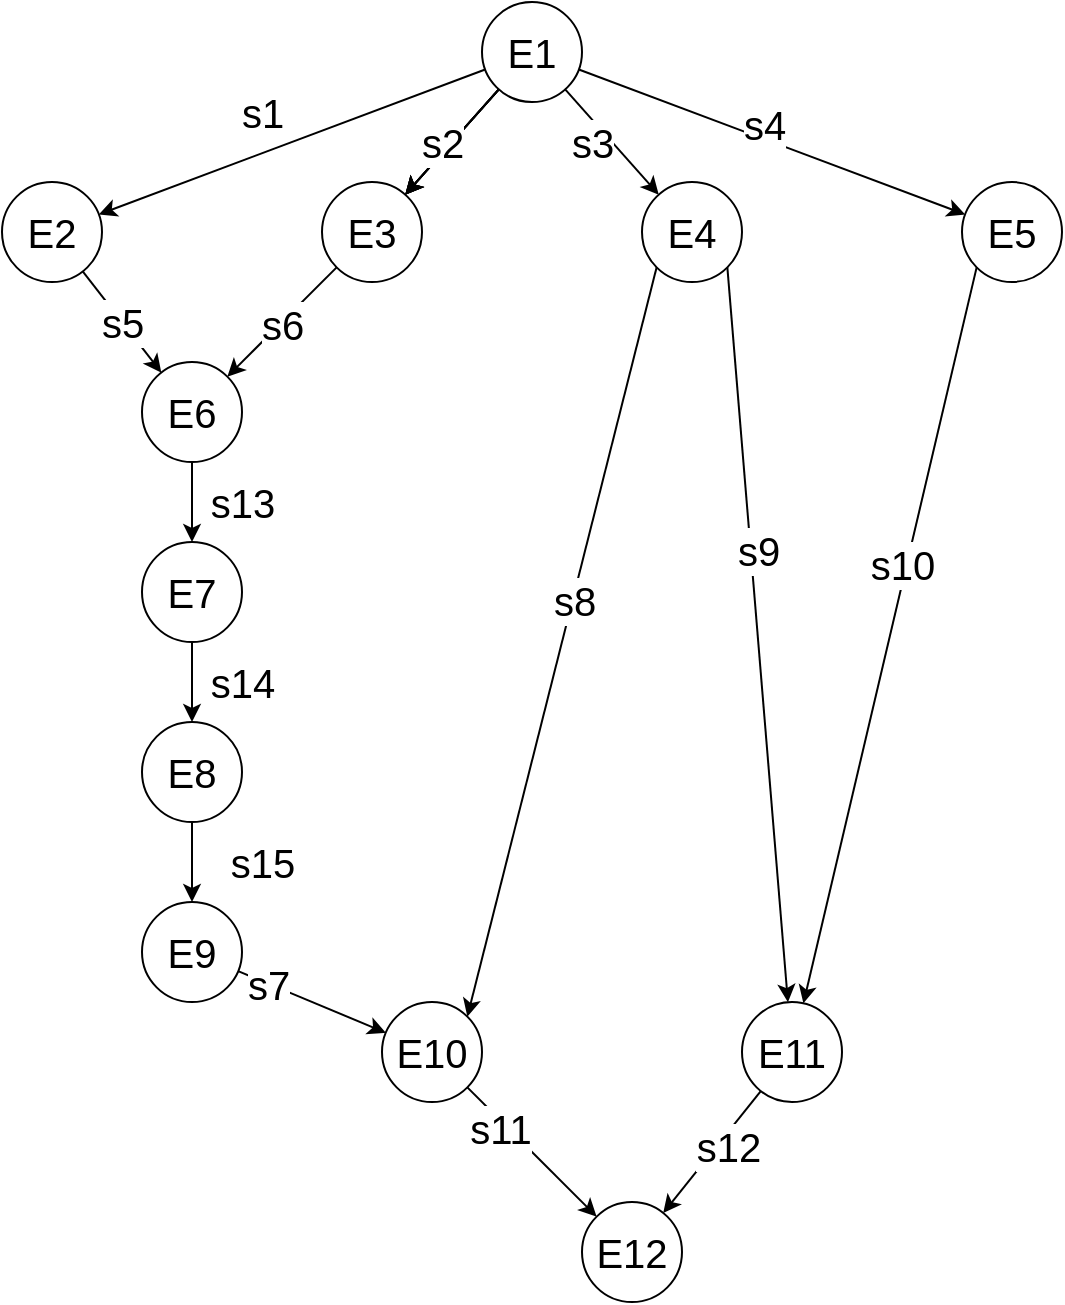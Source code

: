 <mxfile version="20.7.4" type="device"><diagram id="nWVZKbQtV7dEpfpNtyJx" name="Page-1"><mxGraphModel dx="1434" dy="786" grid="1" gridSize="10" guides="1" tooltips="1" connect="1" arrows="1" fold="1" page="1" pageScale="1" pageWidth="850" pageHeight="1100" math="0" shadow="0"><root><mxCell id="0"/><mxCell id="1" parent="0"/><mxCell id="gDa4Xpzo-ANtqCd8dcho-3" value="" style="rounded=0;orthogonalLoop=1;jettySize=auto;html=1;fontSize=20;" parent="1" source="gDa4Xpzo-ANtqCd8dcho-1" target="gDa4Xpzo-ANtqCd8dcho-2" edge="1"><mxGeometry relative="1" as="geometry"/></mxCell><mxCell id="OnBsbMmt91uyceRX6Chm-1" value="&lt;font style=&quot;font-size: 20px;&quot;&gt;s1&lt;/font&gt;" style="edgeLabel;html=1;align=center;verticalAlign=bottom;resizable=0;points=[];horizontal=1;" vertex="1" connectable="0" parent="gDa4Xpzo-ANtqCd8dcho-3"><mxGeometry x="0.385" y="3" relative="1" as="geometry"><mxPoint x="21" y="-17" as="offset"/></mxGeometry></mxCell><mxCell id="gDa4Xpzo-ANtqCd8dcho-5" value="" style="edgeStyle=none;rounded=0;orthogonalLoop=1;jettySize=auto;html=1;fontSize=20;" parent="1" source="gDa4Xpzo-ANtqCd8dcho-1" target="gDa4Xpzo-ANtqCd8dcho-4" edge="1"><mxGeometry relative="1" as="geometry"/></mxCell><mxCell id="gDa4Xpzo-ANtqCd8dcho-6" value="" style="edgeStyle=none;rounded=0;orthogonalLoop=1;jettySize=auto;html=1;fontSize=20;" parent="1" source="gDa4Xpzo-ANtqCd8dcho-1" target="gDa4Xpzo-ANtqCd8dcho-4" edge="1"><mxGeometry relative="1" as="geometry"/></mxCell><mxCell id="gDa4Xpzo-ANtqCd8dcho-7" value="" style="edgeStyle=none;rounded=0;orthogonalLoop=1;jettySize=auto;html=1;fontSize=20;" parent="1" source="gDa4Xpzo-ANtqCd8dcho-1" target="gDa4Xpzo-ANtqCd8dcho-4" edge="1"><mxGeometry relative="1" as="geometry"/></mxCell><mxCell id="gDa4Xpzo-ANtqCd8dcho-8" value="" style="edgeStyle=none;rounded=0;orthogonalLoop=1;jettySize=auto;html=1;fontSize=20;" parent="1" source="gDa4Xpzo-ANtqCd8dcho-1" target="gDa4Xpzo-ANtqCd8dcho-4" edge="1"><mxGeometry relative="1" as="geometry"/></mxCell><mxCell id="OnBsbMmt91uyceRX6Chm-2" value="s2" style="edgeLabel;html=1;align=center;verticalAlign=middle;resizable=0;points=[];fontSize=20;" vertex="1" connectable="0" parent="gDa4Xpzo-ANtqCd8dcho-8"><mxGeometry x="-0.366" y="-2" relative="1" as="geometry"><mxPoint x="-12" y="11" as="offset"/></mxGeometry></mxCell><mxCell id="gDa4Xpzo-ANtqCd8dcho-10" value="" style="edgeStyle=none;rounded=0;orthogonalLoop=1;jettySize=auto;html=1;fontSize=20;" parent="1" source="gDa4Xpzo-ANtqCd8dcho-1" target="gDa4Xpzo-ANtqCd8dcho-9" edge="1"><mxGeometry relative="1" as="geometry"/></mxCell><mxCell id="OnBsbMmt91uyceRX6Chm-3" value="&lt;div&gt;s3&lt;/div&gt;" style="edgeLabel;html=1;align=center;verticalAlign=middle;resizable=0;points=[];fontSize=20;" vertex="1" connectable="0" parent="gDa4Xpzo-ANtqCd8dcho-10"><mxGeometry x="-0.443" y="1" relative="1" as="geometry"><mxPoint x="-1" y="12" as="offset"/></mxGeometry></mxCell><mxCell id="gDa4Xpzo-ANtqCd8dcho-12" value="" style="edgeStyle=none;rounded=0;orthogonalLoop=1;jettySize=auto;html=1;fontSize=20;" parent="1" source="gDa4Xpzo-ANtqCd8dcho-1" target="gDa4Xpzo-ANtqCd8dcho-11" edge="1"><mxGeometry relative="1" as="geometry"/></mxCell><mxCell id="OnBsbMmt91uyceRX6Chm-4" value="s4" style="edgeLabel;html=1;align=center;verticalAlign=middle;resizable=0;points=[];fontSize=20;" vertex="1" connectable="0" parent="gDa4Xpzo-ANtqCd8dcho-12"><mxGeometry x="-0.285" y="-1" relative="1" as="geometry"><mxPoint x="23" as="offset"/></mxGeometry></mxCell><mxCell id="gDa4Xpzo-ANtqCd8dcho-1" value="&lt;div style=&quot;font-size: 20px;&quot;&gt;&lt;font style=&quot;font-size: 20px;&quot;&gt;E1&lt;/font&gt;&lt;/div&gt;" style="ellipse;whiteSpace=wrap;html=1;aspect=fixed;horizontal=1;verticalAlign=middle;" parent="1" vertex="1"><mxGeometry x="380" y="90" width="50" height="50" as="geometry"/></mxCell><mxCell id="gDa4Xpzo-ANtqCd8dcho-14" value="" style="edgeStyle=none;rounded=0;orthogonalLoop=1;jettySize=auto;html=1;fontSize=20;" parent="1" source="gDa4Xpzo-ANtqCd8dcho-2" target="gDa4Xpzo-ANtqCd8dcho-13" edge="1"><mxGeometry relative="1" as="geometry"/></mxCell><mxCell id="OnBsbMmt91uyceRX6Chm-5" value="s5" style="edgeLabel;html=1;align=center;verticalAlign=middle;resizable=0;points=[];fontSize=20;" vertex="1" connectable="0" parent="gDa4Xpzo-ANtqCd8dcho-14"><mxGeometry x="0.419" y="1" relative="1" as="geometry"><mxPoint x="-9" y="-10" as="offset"/></mxGeometry></mxCell><mxCell id="gDa4Xpzo-ANtqCd8dcho-2" value="&lt;div style=&quot;font-size: 20px;&quot;&gt;&lt;font style=&quot;font-size: 20px;&quot;&gt;E2&lt;/font&gt;&lt;/div&gt;" style="ellipse;whiteSpace=wrap;html=1;aspect=fixed;horizontal=1;verticalAlign=middle;" parent="1" vertex="1"><mxGeometry x="140" y="180" width="50" height="50" as="geometry"/></mxCell><mxCell id="gDa4Xpzo-ANtqCd8dcho-15" style="edgeStyle=none;rounded=0;orthogonalLoop=1;jettySize=auto;html=1;exitX=0;exitY=1;exitDx=0;exitDy=0;entryX=1;entryY=0;entryDx=0;entryDy=0;fontSize=20;" parent="1" source="gDa4Xpzo-ANtqCd8dcho-4" target="gDa4Xpzo-ANtqCd8dcho-13" edge="1"><mxGeometry relative="1" as="geometry"/></mxCell><mxCell id="OnBsbMmt91uyceRX6Chm-6" value="s6" style="edgeLabel;html=1;align=center;verticalAlign=middle;resizable=0;points=[];fontSize=20;" vertex="1" connectable="0" parent="gDa4Xpzo-ANtqCd8dcho-15"><mxGeometry x="-0.366" y="1" relative="1" as="geometry"><mxPoint x="-11" y="10" as="offset"/></mxGeometry></mxCell><mxCell id="gDa4Xpzo-ANtqCd8dcho-4" value="&lt;div style=&quot;font-size: 20px;&quot;&gt;&lt;font style=&quot;font-size: 20px;&quot;&gt;E3&lt;/font&gt;&lt;/div&gt;" style="ellipse;whiteSpace=wrap;html=1;aspect=fixed;horizontal=1;verticalAlign=middle;" parent="1" vertex="1"><mxGeometry x="300" y="180" width="50" height="50" as="geometry"/></mxCell><mxCell id="gDa4Xpzo-ANtqCd8dcho-23" value="" style="edgeStyle=none;rounded=0;orthogonalLoop=1;jettySize=auto;html=1;fontSize=20;exitX=1;exitY=1;exitDx=0;exitDy=0;" parent="1" source="gDa4Xpzo-ANtqCd8dcho-9" target="gDa4Xpzo-ANtqCd8dcho-22" edge="1"><mxGeometry relative="1" as="geometry"/></mxCell><mxCell id="OnBsbMmt91uyceRX6Chm-9" value="s9" style="edgeLabel;html=1;align=center;verticalAlign=middle;resizable=0;points=[];fontSize=20;" vertex="1" connectable="0" parent="gDa4Xpzo-ANtqCd8dcho-23"><mxGeometry x="-0.23" y="3" relative="1" as="geometry"><mxPoint as="offset"/></mxGeometry></mxCell><mxCell id="gDa4Xpzo-ANtqCd8dcho-31" style="edgeStyle=none;rounded=0;orthogonalLoop=1;jettySize=auto;html=1;exitX=0;exitY=1;exitDx=0;exitDy=0;entryX=1;entryY=0;entryDx=0;entryDy=0;fontSize=20;" parent="1" source="gDa4Xpzo-ANtqCd8dcho-9" target="gDa4Xpzo-ANtqCd8dcho-25" edge="1"><mxGeometry relative="1" as="geometry"/></mxCell><mxCell id="OnBsbMmt91uyceRX6Chm-8" value="s8" style="edgeLabel;html=1;align=center;verticalAlign=middle;resizable=0;points=[];fontSize=20;" vertex="1" connectable="0" parent="gDa4Xpzo-ANtqCd8dcho-31"><mxGeometry x="-0.112" relative="1" as="geometry"><mxPoint as="offset"/></mxGeometry></mxCell><mxCell id="gDa4Xpzo-ANtqCd8dcho-9" value="&lt;div style=&quot;font-size: 20px;&quot;&gt;&lt;font style=&quot;font-size: 20px;&quot;&gt;E4&lt;/font&gt;&lt;/div&gt;" style="ellipse;whiteSpace=wrap;html=1;aspect=fixed;horizontal=1;verticalAlign=middle;" parent="1" vertex="1"><mxGeometry x="460" y="180" width="50" height="50" as="geometry"/></mxCell><mxCell id="gDa4Xpzo-ANtqCd8dcho-11" value="&lt;div style=&quot;font-size: 20px;&quot;&gt;&lt;font style=&quot;font-size: 20px;&quot;&gt;E5&lt;/font&gt;&lt;/div&gt;" style="ellipse;whiteSpace=wrap;html=1;aspect=fixed;horizontal=1;verticalAlign=middle;" parent="1" vertex="1"><mxGeometry x="620" y="180" width="50" height="50" as="geometry"/></mxCell><mxCell id="gDa4Xpzo-ANtqCd8dcho-17" value="" style="edgeStyle=none;rounded=0;orthogonalLoop=1;jettySize=auto;html=1;fontSize=20;" parent="1" source="gDa4Xpzo-ANtqCd8dcho-13" target="gDa4Xpzo-ANtqCd8dcho-16" edge="1"><mxGeometry relative="1" as="geometry"/></mxCell><mxCell id="gDa4Xpzo-ANtqCd8dcho-13" value="&lt;div style=&quot;font-size: 20px;&quot;&gt;&lt;font style=&quot;font-size: 20px;&quot;&gt;E6&lt;/font&gt;&lt;/div&gt;" style="ellipse;whiteSpace=wrap;html=1;aspect=fixed;horizontal=1;verticalAlign=middle;" parent="1" vertex="1"><mxGeometry x="210" y="270" width="50" height="50" as="geometry"/></mxCell><mxCell id="gDa4Xpzo-ANtqCd8dcho-19" value="" style="edgeStyle=none;rounded=0;orthogonalLoop=1;jettySize=auto;html=1;fontSize=20;" parent="1" source="gDa4Xpzo-ANtqCd8dcho-16" target="gDa4Xpzo-ANtqCd8dcho-18" edge="1"><mxGeometry relative="1" as="geometry"/></mxCell><mxCell id="gDa4Xpzo-ANtqCd8dcho-16" value="&lt;div style=&quot;font-size: 20px;&quot;&gt;&lt;font style=&quot;font-size: 20px;&quot;&gt;E7&lt;/font&gt;&lt;/div&gt;" style="ellipse;whiteSpace=wrap;html=1;aspect=fixed;horizontal=1;verticalAlign=middle;" parent="1" vertex="1"><mxGeometry x="210" y="360" width="50" height="50" as="geometry"/></mxCell><mxCell id="gDa4Xpzo-ANtqCd8dcho-21" value="" style="edgeStyle=none;rounded=0;orthogonalLoop=1;jettySize=auto;html=1;fontSize=20;" parent="1" source="gDa4Xpzo-ANtqCd8dcho-18" target="gDa4Xpzo-ANtqCd8dcho-20" edge="1"><mxGeometry relative="1" as="geometry"/></mxCell><mxCell id="gDa4Xpzo-ANtqCd8dcho-18" value="&lt;div style=&quot;font-size: 20px;&quot;&gt;&lt;font style=&quot;font-size: 20px;&quot;&gt;E8&lt;/font&gt;&lt;/div&gt;" style="ellipse;whiteSpace=wrap;html=1;aspect=fixed;horizontal=1;verticalAlign=middle;" parent="1" vertex="1"><mxGeometry x="210" y="450" width="50" height="50" as="geometry"/></mxCell><mxCell id="gDa4Xpzo-ANtqCd8dcho-26" value="" style="edgeStyle=none;rounded=0;orthogonalLoop=1;jettySize=auto;html=1;fontSize=20;" parent="1" source="gDa4Xpzo-ANtqCd8dcho-20" target="gDa4Xpzo-ANtqCd8dcho-25" edge="1"><mxGeometry relative="1" as="geometry"/></mxCell><mxCell id="OnBsbMmt91uyceRX6Chm-7" value="&lt;div&gt;s7&lt;/div&gt;" style="edgeLabel;html=1;align=center;verticalAlign=middle;resizable=0;points=[];fontSize=20;" vertex="1" connectable="0" parent="gDa4Xpzo-ANtqCd8dcho-26"><mxGeometry x="-0.594" relative="1" as="geometry"><mxPoint as="offset"/></mxGeometry></mxCell><mxCell id="gDa4Xpzo-ANtqCd8dcho-20" value="&lt;div style=&quot;font-size: 20px;&quot;&gt;&lt;font style=&quot;font-size: 20px;&quot;&gt;E9&lt;/font&gt;&lt;/div&gt;" style="ellipse;whiteSpace=wrap;html=1;aspect=fixed;horizontal=1;verticalAlign=middle;" parent="1" vertex="1"><mxGeometry x="210" y="540" width="50" height="50" as="geometry"/></mxCell><mxCell id="gDa4Xpzo-ANtqCd8dcho-29" value="" style="edgeStyle=none;rounded=0;orthogonalLoop=1;jettySize=auto;html=1;fontSize=20;" parent="1" source="gDa4Xpzo-ANtqCd8dcho-22" target="gDa4Xpzo-ANtqCd8dcho-28" edge="1"><mxGeometry relative="1" as="geometry"/></mxCell><mxCell id="OnBsbMmt91uyceRX6Chm-12" value="s12" style="edgeLabel;html=1;align=center;verticalAlign=middle;resizable=0;points=[];fontSize=20;" vertex="1" connectable="0" parent="gDa4Xpzo-ANtqCd8dcho-29"><mxGeometry x="-0.224" y="5" relative="1" as="geometry"><mxPoint x="-1" as="offset"/></mxGeometry></mxCell><mxCell id="gDa4Xpzo-ANtqCd8dcho-22" value="&lt;div style=&quot;font-size: 20px;&quot;&gt;&lt;font style=&quot;font-size: 20px;&quot;&gt;E11&lt;/font&gt;&lt;/div&gt;" style="ellipse;whiteSpace=wrap;html=1;aspect=fixed;horizontal=1;verticalAlign=middle;" parent="1" vertex="1"><mxGeometry x="510" y="590" width="50" height="50" as="geometry"/></mxCell><mxCell id="gDa4Xpzo-ANtqCd8dcho-24" value="" style="endArrow=classic;html=1;rounded=0;fontSize=20;exitX=0;exitY=1;exitDx=0;exitDy=0;" parent="1" source="gDa4Xpzo-ANtqCd8dcho-11" target="gDa4Xpzo-ANtqCd8dcho-22" edge="1"><mxGeometry width="50" height="50" relative="1" as="geometry"><mxPoint x="400" y="430" as="sourcePoint"/><mxPoint x="545" y="590" as="targetPoint"/></mxGeometry></mxCell><mxCell id="OnBsbMmt91uyceRX6Chm-10" value="s10" style="edgeLabel;html=1;align=center;verticalAlign=middle;resizable=0;points=[];fontSize=20;" vertex="1" connectable="0" parent="gDa4Xpzo-ANtqCd8dcho-24"><mxGeometry x="-0.19" y="-3" relative="1" as="geometry"><mxPoint as="offset"/></mxGeometry></mxCell><mxCell id="gDa4Xpzo-ANtqCd8dcho-30" style="edgeStyle=none;rounded=0;orthogonalLoop=1;jettySize=auto;html=1;exitX=1;exitY=1;exitDx=0;exitDy=0;fontSize=20;" parent="1" source="gDa4Xpzo-ANtqCd8dcho-25" target="gDa4Xpzo-ANtqCd8dcho-28" edge="1"><mxGeometry relative="1" as="geometry"/></mxCell><mxCell id="OnBsbMmt91uyceRX6Chm-11" value="s11" style="edgeLabel;html=1;align=center;verticalAlign=middle;resizable=0;points=[];fontSize=20;" vertex="1" connectable="0" parent="gDa4Xpzo-ANtqCd8dcho-30"><mxGeometry x="-0.418" y="-4" relative="1" as="geometry"><mxPoint y="-1" as="offset"/></mxGeometry></mxCell><mxCell id="gDa4Xpzo-ANtqCd8dcho-25" value="&lt;div style=&quot;font-size: 20px;&quot;&gt;&lt;font style=&quot;font-size: 20px;&quot;&gt;E10&lt;/font&gt;&lt;/div&gt;" style="ellipse;whiteSpace=wrap;html=1;aspect=fixed;horizontal=1;verticalAlign=middle;" parent="1" vertex="1"><mxGeometry x="330" y="590" width="50" height="50" as="geometry"/></mxCell><mxCell id="gDa4Xpzo-ANtqCd8dcho-28" value="&lt;div style=&quot;font-size: 20px;&quot;&gt;&lt;font style=&quot;font-size: 20px;&quot;&gt;E12&lt;/font&gt;&lt;/div&gt;" style="ellipse;whiteSpace=wrap;html=1;aspect=fixed;horizontal=1;verticalAlign=middle;" parent="1" vertex="1"><mxGeometry x="430" y="690" width="50" height="50" as="geometry"/></mxCell><mxCell id="OnBsbMmt91uyceRX6Chm-13" value="s13" style="text;html=1;align=center;verticalAlign=middle;resizable=0;points=[];autosize=1;strokeColor=none;fillColor=none;fontSize=20;" vertex="1" parent="1"><mxGeometry x="230" y="320" width="60" height="40" as="geometry"/></mxCell><mxCell id="OnBsbMmt91uyceRX6Chm-15" value="s14" style="text;html=1;align=center;verticalAlign=middle;resizable=0;points=[];autosize=1;strokeColor=none;fillColor=none;fontSize=20;" vertex="1" parent="1"><mxGeometry x="230" y="410" width="60" height="40" as="geometry"/></mxCell><mxCell id="OnBsbMmt91uyceRX6Chm-16" value="&lt;div&gt;s15&lt;/div&gt;" style="text;html=1;align=center;verticalAlign=middle;resizable=0;points=[];autosize=1;strokeColor=none;fillColor=none;fontSize=20;" vertex="1" parent="1"><mxGeometry x="240" y="500" width="60" height="40" as="geometry"/></mxCell></root></mxGraphModel></diagram></mxfile>